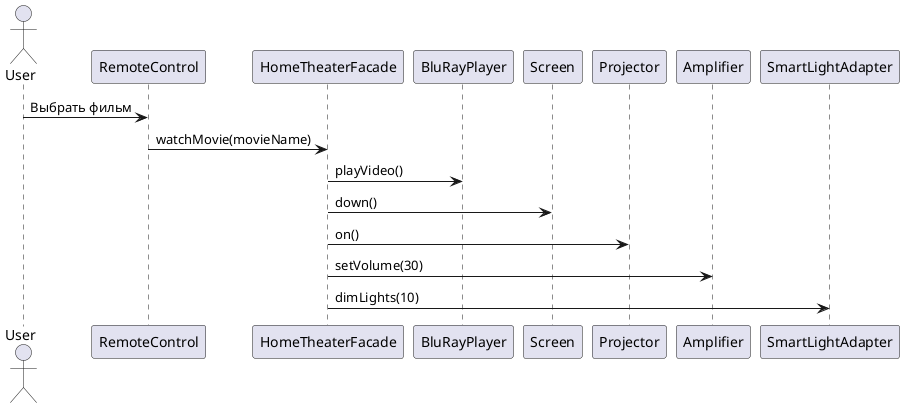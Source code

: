 @startuml
actor User
participant RemoteControl
participant HomeTheaterFacade
participant BluRayPlayer
participant Screen
participant Projector
participant Amplifier
participant SmartLightAdapter

User -> RemoteControl: Выбрать фильм
RemoteControl -> HomeTheaterFacade: watchMovie(movieName)
HomeTheaterFacade -> BluRayPlayer: playVideo()
HomeTheaterFacade -> Screen: down()
HomeTheaterFacade -> Projector: on()
HomeTheaterFacade -> Amplifier: setVolume(30)
HomeTheaterFacade -> SmartLightAdapter: dimLights(10)
@enduml
